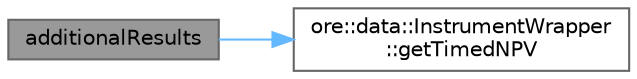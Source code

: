 digraph "additionalResults"
{
 // INTERACTIVE_SVG=YES
 // LATEX_PDF_SIZE
  bgcolor="transparent";
  edge [fontname=Helvetica,fontsize=10,labelfontname=Helvetica,labelfontsize=10];
  node [fontname=Helvetica,fontsize=10,shape=box,height=0.2,width=0.4];
  rankdir="LR";
  Node1 [label="additionalResults",height=0.2,width=0.4,color="gray40", fillcolor="grey60", style="filled", fontcolor="black",tooltip="Return the additional results of this instrument."];
  Node1 -> Node2 [color="steelblue1",style="solid"];
  Node2 [label="ore::data::InstrumentWrapper\l::getTimedNPV",height=0.2,width=0.4,color="grey40", fillcolor="white", style="filled",URL="$classore_1_1data_1_1_instrument_wrapper.html#ae0bb68a1eb3a1b0b3c4b69b6f94711c0",tooltip=" "];
}

